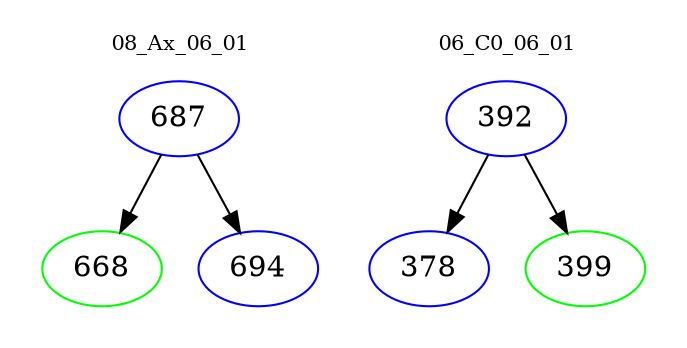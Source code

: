 digraph{
subgraph cluster_0 {
color = white
label = "08_Ax_06_01";
fontsize=10;
T0_687 [label="687", color="blue"]
T0_687 -> T0_668 [color="black"]
T0_668 [label="668", color="green"]
T0_687 -> T0_694 [color="black"]
T0_694 [label="694", color="blue"]
}
subgraph cluster_1 {
color = white
label = "06_C0_06_01";
fontsize=10;
T1_392 [label="392", color="blue"]
T1_392 -> T1_378 [color="black"]
T1_378 [label="378", color="blue"]
T1_392 -> T1_399 [color="black"]
T1_399 [label="399", color="green"]
}
}
